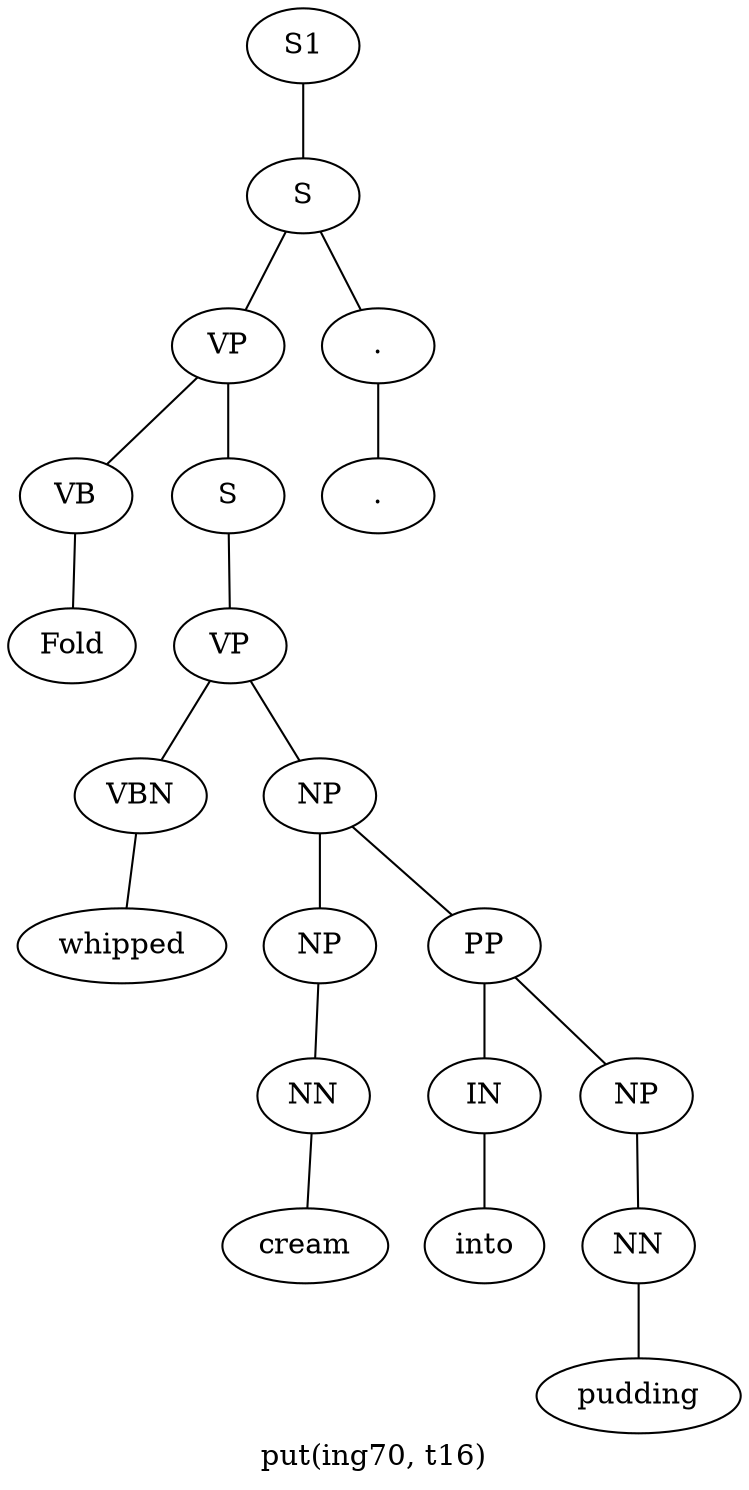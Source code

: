 graph SyntaxGraph {
	label = "put(ing70, t16)";
	Node0 [label="S1"];
	Node1 [label="S"];
	Node2 [label="VP"];
	Node3 [label="VB"];
	Node4 [label="Fold"];
	Node5 [label="S"];
	Node6 [label="VP"];
	Node7 [label="VBN"];
	Node8 [label="whipped"];
	Node9 [label="NP"];
	Node10 [label="NP"];
	Node11 [label="NN"];
	Node12 [label="cream"];
	Node13 [label="PP"];
	Node14 [label="IN"];
	Node15 [label="into"];
	Node16 [label="NP"];
	Node17 [label="NN"];
	Node18 [label="pudding"];
	Node19 [label="."];
	Node20 [label="."];

	Node0 -- Node1;
	Node1 -- Node2;
	Node1 -- Node19;
	Node2 -- Node3;
	Node2 -- Node5;
	Node3 -- Node4;
	Node5 -- Node6;
	Node6 -- Node7;
	Node6 -- Node9;
	Node7 -- Node8;
	Node9 -- Node10;
	Node9 -- Node13;
	Node10 -- Node11;
	Node11 -- Node12;
	Node13 -- Node14;
	Node13 -- Node16;
	Node14 -- Node15;
	Node16 -- Node17;
	Node17 -- Node18;
	Node19 -- Node20;
}